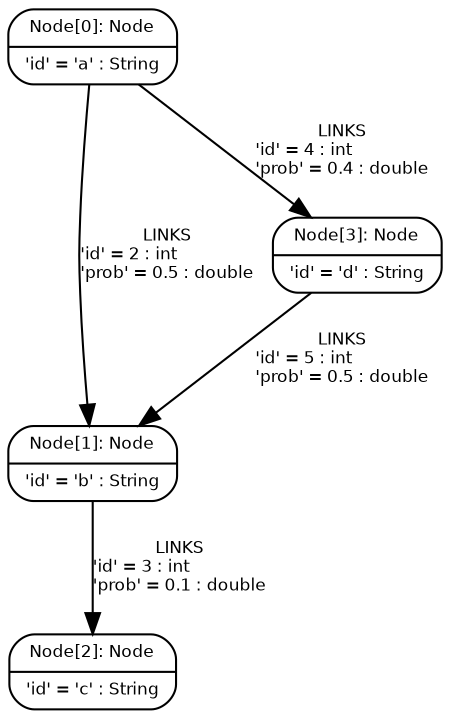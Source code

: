 digraph Neo {
  node [
    fontsize = "8"
    shape = "Mrecord"
    fontname = "Bitstream Vera Sans"
  ]
  edge [
    fontname = "Bitstream Vera Sans"
    fontsize = "8"
  ]
  N0 [
    label = "{Node\[0\]: Node|'id' = 'a' : String\l}"
  ]
  N0 -> N1 [
    label = "LINKS\n'id' = 2 : int\l'prob' = 0.5 : double\l"
  ]
  N0 -> N3 [
    label = "LINKS\n'id' = 4 : int\l'prob' = 0.4 : double\l"
  ]
  N1 [
    label = "{Node\[1\]: Node|'id' = 'b' : String\l}"
  ]
  N1 -> N2 [
    label = "LINKS\n'id' = 3 : int\l'prob' = 0.1 : double\l"
  ]
  N2 [
    label = "{Node\[2\]: Node|'id' = 'c' : String\l}"
  ]
  N3 [
    label = "{Node\[3\]: Node|'id' = 'd' : String\l}"
  ]
  N3 -> N1 [
    label = "LINKS\n'id' = 5 : int\l'prob' = 0.5 : double\l"
  ]
}
